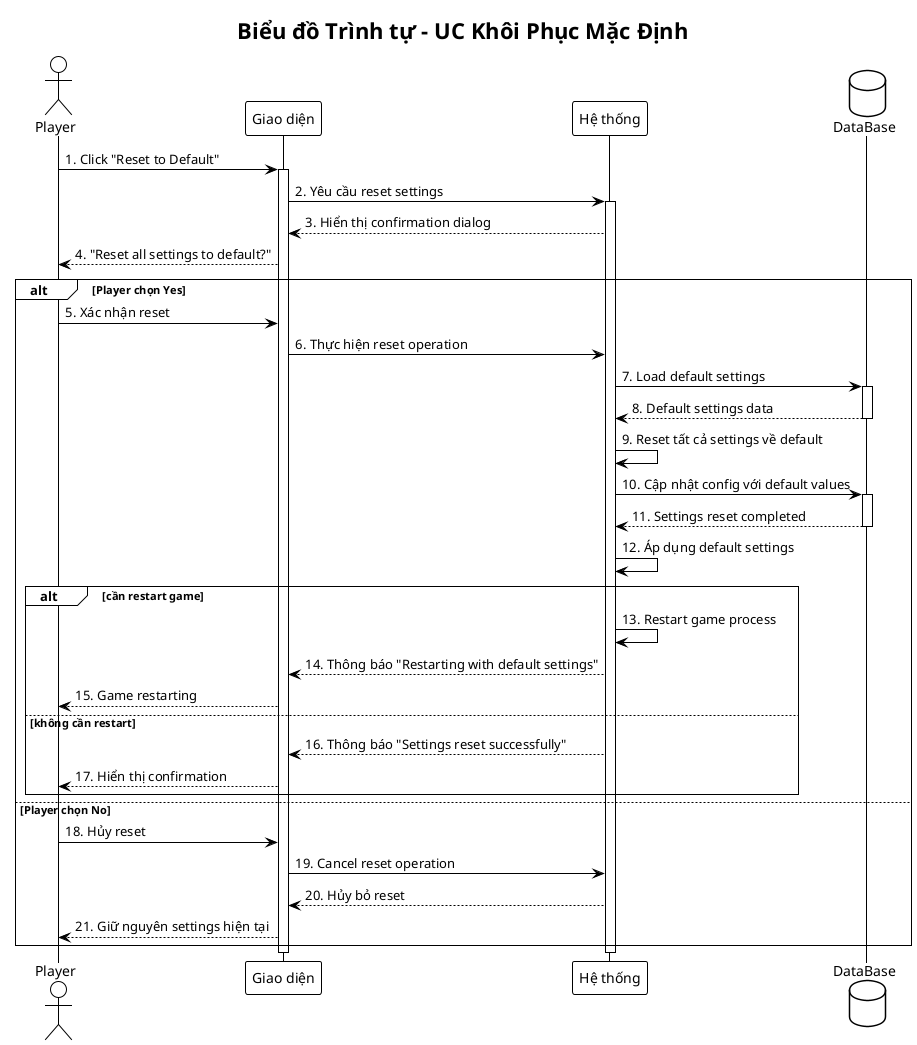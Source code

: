 @startuml Sequence_UC5_Khoi_Phuc_Mac_Dinh
!theme plain

title Biểu đồ Trình tự - UC Khôi Phục Mặc Định

actor Player
participant "Giao diện" as UI
participant "Hệ thống" as System
database "DataBase" as DB

Player -> UI: 1. Click "Reset to Default"
activate UI
UI -> System: 2. Yêu cầu reset settings
activate System

System --> UI: 3. Hiển thị confirmation dialog
UI --> Player: 4. "Reset all settings to default?"

alt Player chọn Yes
    Player -> UI: 5. Xác nhận reset
    UI -> System: 6. Thực hiện reset operation
    
    System -> DB: 7. Load default settings
    activate DB
    DB --> System: 8. Default settings data
    deactivate DB
    
    System -> System: 9. Reset tất cả settings về default
    System -> DB: 10. Cập nhật config với default values
    activate DB
    DB --> System: 11. Settings reset completed
    deactivate DB
    
    System -> System: 12. Áp dụng default settings
    
    alt cần restart game
        System -> System: 13. Restart game process
        System --> UI: 14. Thông báo "Restarting with default settings"
        UI --> Player: 15. Game restarting
        
    else không cần restart
        System --> UI: 16. Thông báo "Settings reset successfully"
        UI --> Player: 17. Hiển thị confirmation
    end
    
else Player chọn No
    Player -> UI: 18. Hủy reset
    UI -> System: 19. Cancel reset operation
    
    System --> UI: 20. Hủy bỏ reset
    UI --> Player: 21. Giữ nguyên settings hiện tại
end

deactivate System
deactivate UI

@enduml
